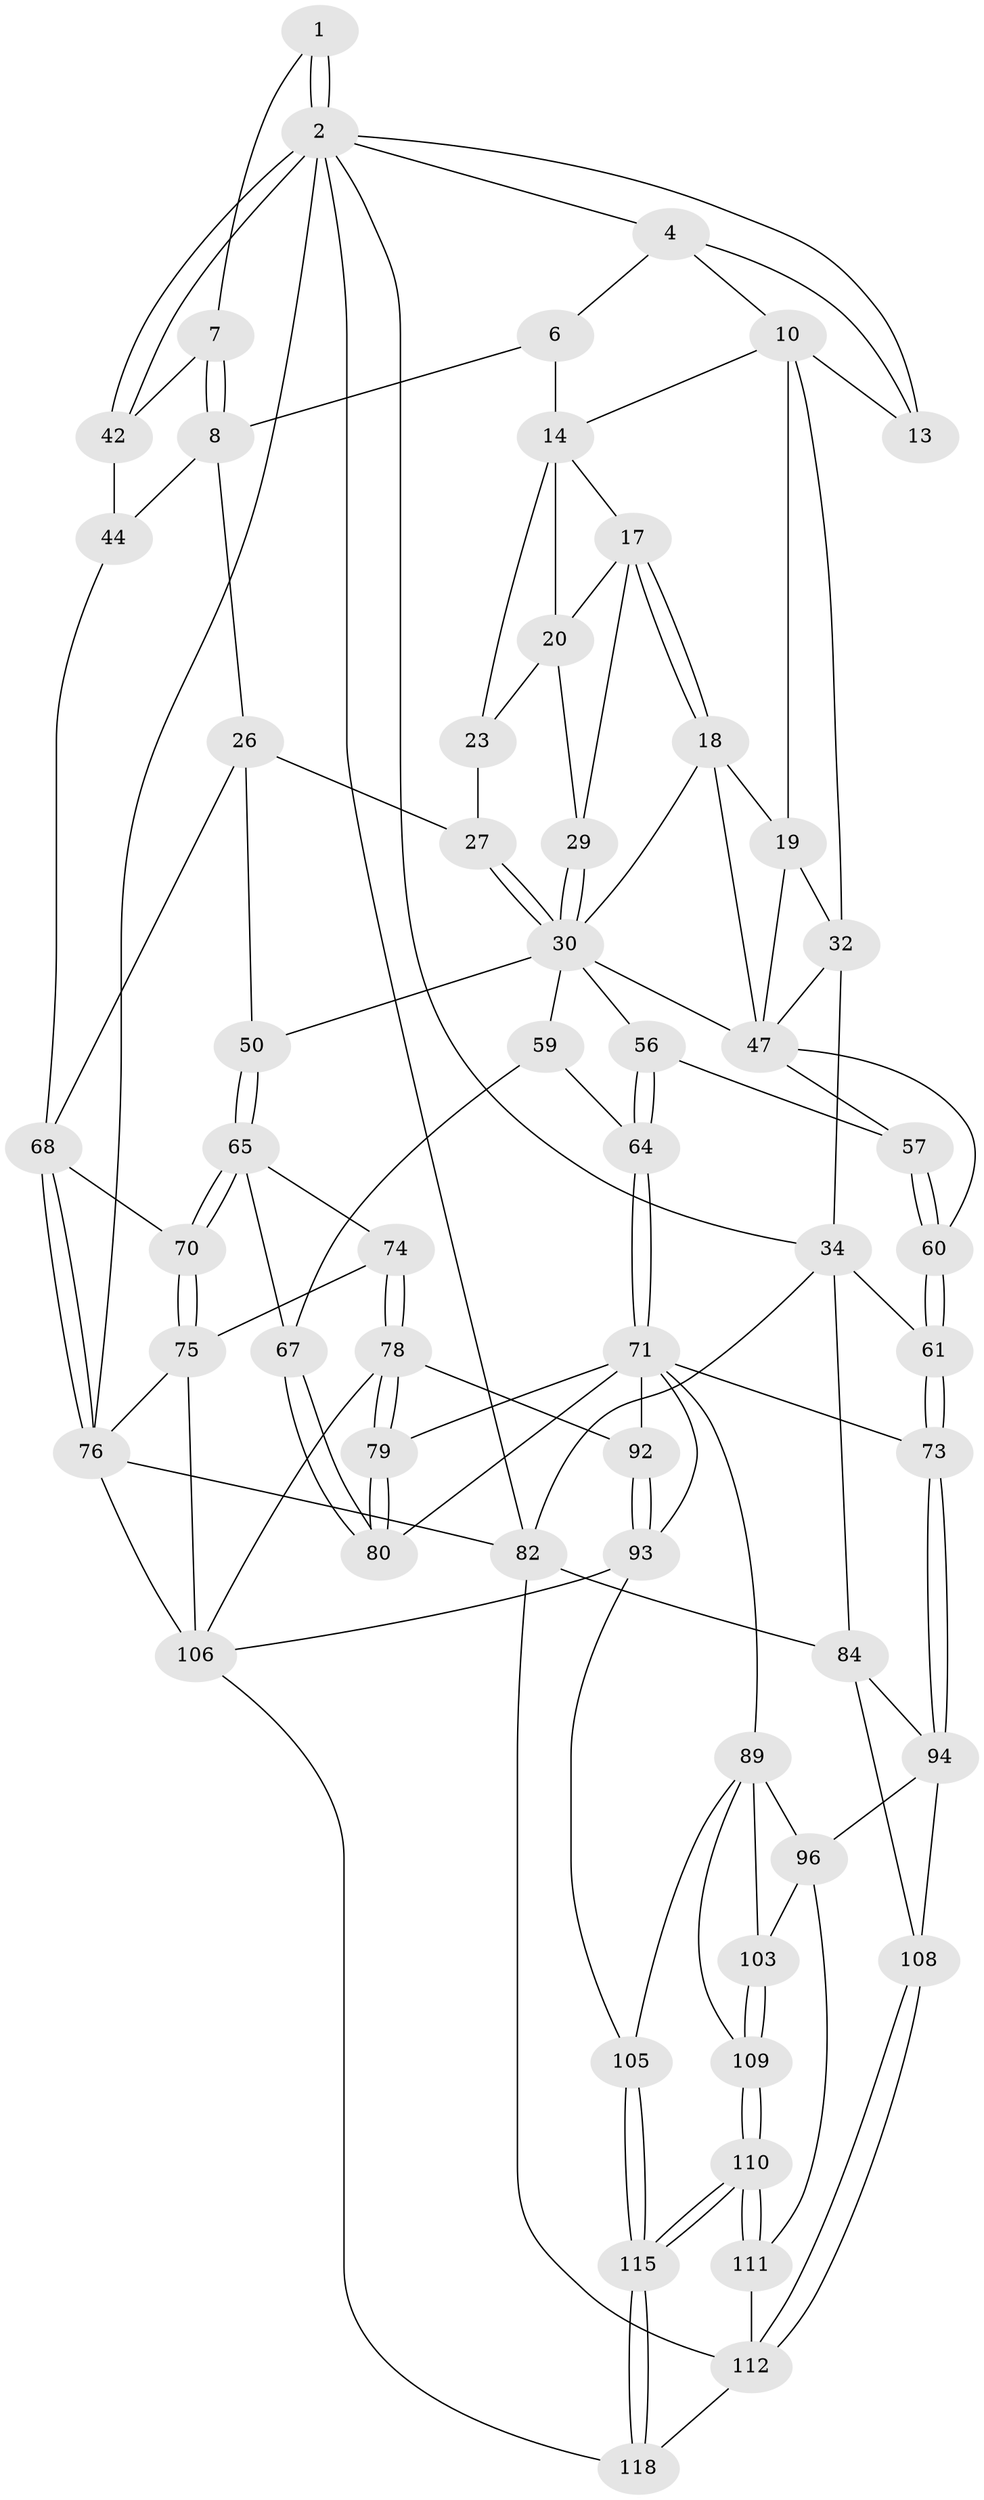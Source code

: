 // original degree distribution, {3: 0.01694915254237288, 6: 0.22033898305084745, 4: 0.23728813559322035, 5: 0.5254237288135594}
// Generated by graph-tools (version 1.1) at 2025/17/03/09/25 04:17:12]
// undirected, 59 vertices, 139 edges
graph export_dot {
graph [start="1"]
  node [color=gray90,style=filled];
  1 [pos="+0.9831490232313267+0"];
  2 [pos="+1+0",super="+3"];
  4 [pos="+0+0",super="+5"];
  6 [pos="+0.7320756125345588+0",super="+9"];
  7 [pos="+0.8218184419557597+0.15325432869393282"];
  8 [pos="+0.7616242757639223+0.17264388979709608",super="+25"];
  10 [pos="+0.35477404874539603+0",super="+11"];
  13 [pos="+0.09377575653085804+0.12552379718035164"];
  14 [pos="+0.5540420829865295+0.07617217681698667",super="+22+15"];
  17 [pos="+0.34528912125095285+0.1950910218692702",super="+21"];
  18 [pos="+0.3359695346220159+0.1963718227286263",super="+41"];
  19 [pos="+0.30863359719175554+0.17965500289565953",super="+36"];
  20 [pos="+0.4532741851277729+0.11144446350088101",super="+24"];
  23 [pos="+0.5211062308097373+0.15864080864946337",super="+28"];
  26 [pos="+0.7308861846395789+0.2167706624462353",super="+49"];
  27 [pos="+0.6327084502569581+0.21971882855106273"];
  29 [pos="+0.4852272839123092+0.26307869266471706"];
  30 [pos="+0.5047611781421887+0.2979350270596097",super="+38"];
  32 [pos="+0.1762378993450946+0.21971641157113775",super="+33"];
  34 [pos="+0+0.41437156813375947",super="+35+62"];
  42 [pos="+1+0",super="+43"];
  44 [pos="+1+0.29084425554857235",super="+54"];
  47 [pos="+0.20803450109514524+0.32211087092883967",super="+48"];
  50 [pos="+0.609953456507279+0.444678631641207"];
  56 [pos="+0.3806061491141258+0.5029367605887569"];
  57 [pos="+0.3737412434933718+0.5022200299008613"];
  59 [pos="+0.4716449335044087+0.47459775955228656",super="+63"];
  60 [pos="+0.23964471866581635+0.5522414260962242"];
  61 [pos="+0.2040807973020911+0.6373987148386513"];
  64 [pos="+0.40919794354162875+0.6121217706776285"];
  65 [pos="+0.6122880643873532+0.4514828602884152",super="+66"];
  67 [pos="+0.5282882818737932+0.5689796468934598"];
  68 [pos="+1+0.5137880271618479",super="+69"];
  70 [pos="+0.8577835853377296+0.4770908529906735"];
  71 [pos="+0.40195640125900356+0.626473324052076",super="+81+72"];
  73 [pos="+0.24331387657655992+0.662744995939168"];
  74 [pos="+0.7667444181035931+0.6972001533972734"];
  75 [pos="+0.8384858165177937+0.680522907514355",super="+77"];
  76 [pos="+1+0.8156727282823996",super="+86"];
  78 [pos="+0.7442138517270241+0.7134346132076836",super="+99"];
  79 [pos="+0.6593835874864981+0.696248339031593"];
  80 [pos="+0.5716120791571223+0.644278213241798"];
  82 [pos="+0+0.8924804793254335",super="+85+83"];
  84 [pos="+0.15619745947233554+0.6441363836277342",super="+95"];
  89 [pos="+0.41149330620589736+0.8159759311475607",super="+90+101"];
  92 [pos="+0.5317484584372546+0.8610125768991478"];
  93 [pos="+0.5266041103543432+0.867806703276995",super="+104"];
  94 [pos="+0.25267734261030383+0.8243757198560231",super="+98"];
  96 [pos="+0.2998241131183717+0.8491800696911352",super="+97"];
  103 [pos="+0.3365763730501817+0.8855584423134856"];
  105 [pos="+0.49846811596209273+0.8799442739620101"];
  106 [pos="+0.8744866905934978+0.8701412287727669",super="+107"];
  108 [pos="+0.15592827685115643+0.9050284383970235"];
  109 [pos="+0.34420802278936546+1"];
  110 [pos="+0.3398682839702211+1"];
  111 [pos="+0.2850920315278288+0.9676470973825925"];
  112 [pos="+0.16267113834596975+0.9469631847558546",super="+116"];
  115 [pos="+0.3480707381883+1"];
  118 [pos="+0.369556057630136+1"];
  1 -- 2;
  1 -- 2;
  1 -- 7;
  2 -- 42;
  2 -- 42;
  2 -- 76;
  2 -- 82;
  2 -- 4;
  2 -- 13;
  2 -- 34;
  4 -- 13;
  4 -- 10;
  4 -- 6;
  6 -- 8;
  6 -- 14;
  7 -- 8;
  7 -- 8;
  7 -- 42;
  8 -- 26 [weight=2];
  8 -- 44;
  10 -- 32;
  10 -- 19;
  10 -- 13;
  10 -- 14;
  14 -- 23 [weight=2];
  14 -- 17;
  14 -- 20;
  17 -- 18;
  17 -- 18;
  17 -- 20;
  17 -- 29;
  18 -- 19 [weight=2];
  18 -- 47;
  18 -- 30;
  19 -- 32;
  19 -- 47;
  20 -- 29;
  20 -- 23;
  23 -- 27;
  26 -- 27;
  26 -- 50;
  26 -- 68;
  27 -- 30;
  27 -- 30;
  29 -- 30;
  29 -- 30;
  30 -- 50;
  30 -- 56;
  30 -- 59 [weight=2];
  30 -- 47;
  32 -- 34;
  32 -- 47;
  34 -- 82;
  34 -- 84;
  34 -- 61;
  42 -- 44 [weight=2];
  44 -- 68;
  47 -- 57;
  47 -- 60;
  50 -- 65;
  50 -- 65;
  56 -- 57;
  56 -- 64;
  56 -- 64;
  57 -- 60;
  57 -- 60;
  59 -- 64;
  59 -- 67;
  60 -- 61;
  60 -- 61;
  61 -- 73;
  61 -- 73;
  64 -- 71;
  64 -- 71;
  65 -- 70;
  65 -- 70;
  65 -- 74;
  65 -- 67;
  67 -- 80;
  67 -- 80;
  68 -- 76;
  68 -- 76;
  68 -- 70;
  70 -- 75;
  70 -- 75;
  71 -- 80;
  71 -- 89 [weight=2];
  71 -- 92;
  71 -- 93;
  71 -- 79;
  71 -- 73;
  73 -- 94;
  73 -- 94;
  74 -- 75;
  74 -- 78;
  74 -- 78;
  75 -- 106;
  75 -- 76;
  76 -- 106 [weight=2];
  76 -- 82;
  78 -- 79;
  78 -- 79;
  78 -- 106;
  78 -- 92;
  79 -- 80;
  79 -- 80;
  82 -- 84 [weight=2];
  82 -- 112;
  84 -- 108;
  84 -- 94;
  89 -- 96;
  89 -- 109;
  89 -- 105;
  89 -- 103;
  92 -- 93;
  92 -- 93;
  93 -- 105;
  93 -- 106;
  94 -- 96;
  94 -- 108;
  96 -- 103;
  96 -- 111;
  103 -- 109;
  103 -- 109;
  105 -- 115;
  105 -- 115;
  106 -- 118;
  108 -- 112;
  108 -- 112;
  109 -- 110;
  109 -- 110;
  110 -- 111;
  110 -- 111;
  110 -- 115;
  110 -- 115;
  111 -- 112;
  112 -- 118;
  115 -- 118;
  115 -- 118;
}
